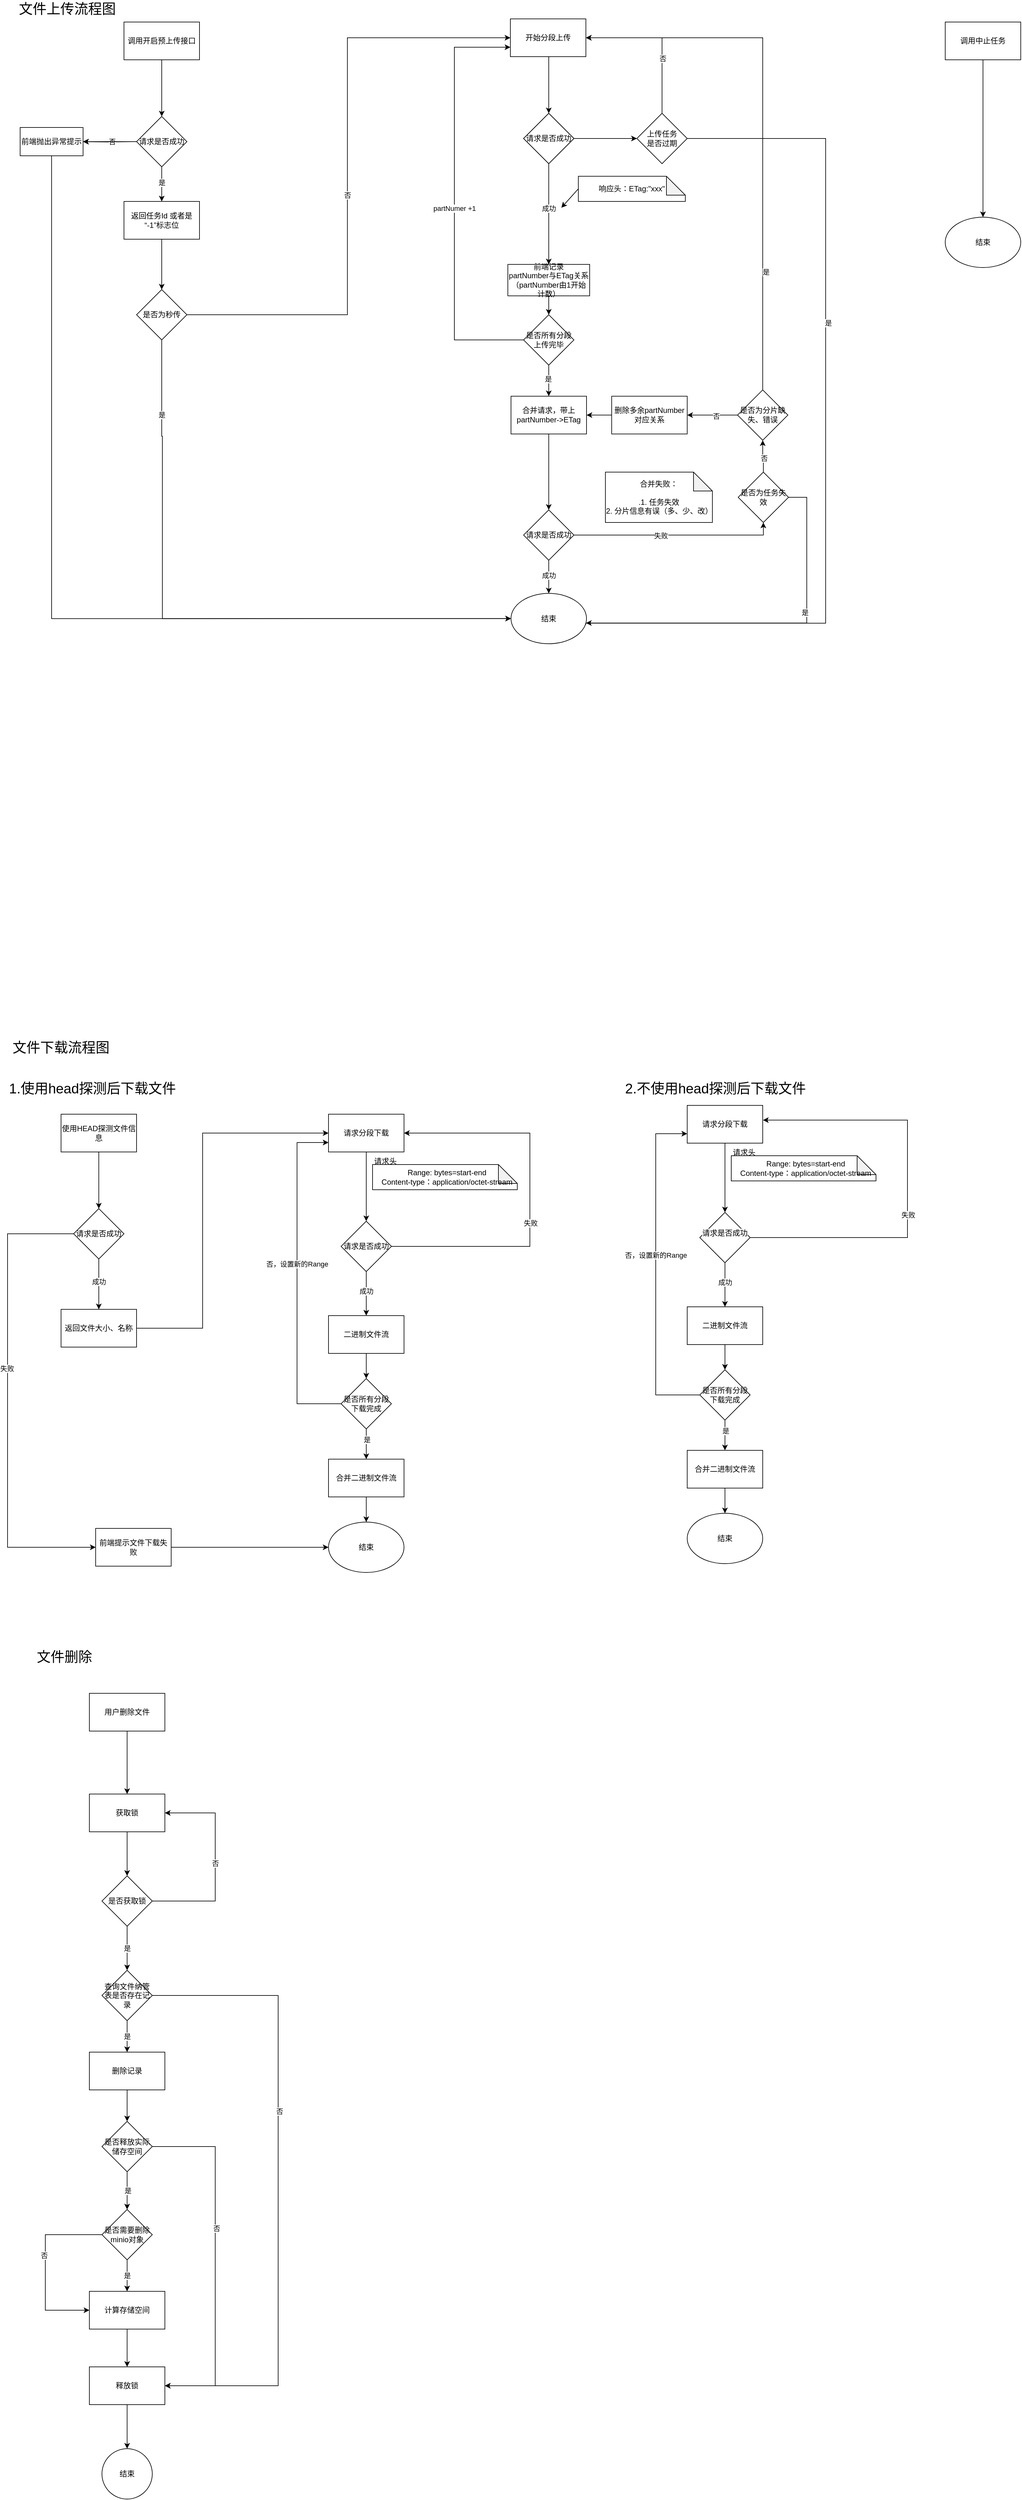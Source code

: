 <mxfile version="21.1.8" type="github">
  <diagram name="第 1 页" id="86zzf1FGlmF-jtxHysGu">
    <mxGraphModel dx="1542" dy="646" grid="1" gridSize="10" guides="1" tooltips="1" connect="1" arrows="1" fold="1" page="1" pageScale="1" pageWidth="827" pageHeight="1169" math="0" shadow="0">
      <root>
        <mxCell id="0" />
        <mxCell id="1" parent="0" />
        <mxCell id="UD72UffFnvkCBpp7IFEL-2" style="edgeStyle=orthogonalEdgeStyle;rounded=0;orthogonalLoop=1;jettySize=auto;html=1;exitX=0.5;exitY=1;exitDx=0;exitDy=0;entryX=0.5;entryY=0;entryDx=0;entryDy=0;" parent="1" source="UD72UffFnvkCBpp7IFEL-1" target="UD72UffFnvkCBpp7IFEL-5" edge="1">
          <mxGeometry relative="1" as="geometry">
            <mxPoint x="265" y="205" as="targetPoint" />
          </mxGeometry>
        </mxCell>
        <mxCell id="UD72UffFnvkCBpp7IFEL-1" value="调用开启预上传接口" style="rounded=0;whiteSpace=wrap;html=1;" parent="1" vertex="1">
          <mxGeometry x="205" y="55" width="120" height="60" as="geometry" />
        </mxCell>
        <mxCell id="UD72UffFnvkCBpp7IFEL-6" style="edgeStyle=orthogonalEdgeStyle;rounded=0;orthogonalLoop=1;jettySize=auto;html=1;entryX=1;entryY=0.5;entryDx=0;entryDy=0;" parent="1" target="UD72UffFnvkCBpp7IFEL-12" edge="1">
          <mxGeometry relative="1" as="geometry">
            <mxPoint x="395" y="245" as="targetPoint" />
            <mxPoint x="220" y="245" as="sourcePoint" />
          </mxGeometry>
        </mxCell>
        <mxCell id="UD72UffFnvkCBpp7IFEL-7" value="否" style="edgeLabel;html=1;align=center;verticalAlign=middle;resizable=0;points=[];" parent="UD72UffFnvkCBpp7IFEL-6" vertex="1" connectable="0">
          <mxGeometry x="-0.142" y="-1" relative="1" as="geometry">
            <mxPoint as="offset" />
          </mxGeometry>
        </mxCell>
        <mxCell id="UD72UffFnvkCBpp7IFEL-8" style="edgeStyle=orthogonalEdgeStyle;rounded=0;orthogonalLoop=1;jettySize=auto;html=1;exitX=0.5;exitY=1;exitDx=0;exitDy=0;entryX=0.5;entryY=0;entryDx=0;entryDy=0;" parent="1" source="UD72UffFnvkCBpp7IFEL-5" target="UD72UffFnvkCBpp7IFEL-9" edge="1">
          <mxGeometry relative="1" as="geometry">
            <mxPoint x="265" y="335" as="targetPoint" />
          </mxGeometry>
        </mxCell>
        <mxCell id="UD72UffFnvkCBpp7IFEL-10" value="是" style="edgeLabel;html=1;align=center;verticalAlign=middle;resizable=0;points=[];" parent="UD72UffFnvkCBpp7IFEL-8" vertex="1" connectable="0">
          <mxGeometry x="-0.116" relative="1" as="geometry">
            <mxPoint as="offset" />
          </mxGeometry>
        </mxCell>
        <mxCell id="lTjCLl5CSfBBcBf3yB8B-60" value="" style="edgeStyle=orthogonalEdgeStyle;rounded=0;orthogonalLoop=1;jettySize=auto;html=1;" parent="1" source="UD72UffFnvkCBpp7IFEL-5" target="UD72UffFnvkCBpp7IFEL-12" edge="1">
          <mxGeometry relative="1" as="geometry" />
        </mxCell>
        <mxCell id="UD72UffFnvkCBpp7IFEL-5" value="请求是否成功" style="rhombus;whiteSpace=wrap;html=1;" parent="1" vertex="1">
          <mxGeometry x="225" y="205" width="80" height="80" as="geometry" />
        </mxCell>
        <mxCell id="lTjCLl5CSfBBcBf3yB8B-118" style="edgeStyle=orthogonalEdgeStyle;rounded=0;orthogonalLoop=1;jettySize=auto;html=1;exitX=0.5;exitY=1;exitDx=0;exitDy=0;" parent="1" source="UD72UffFnvkCBpp7IFEL-9" target="lTjCLl5CSfBBcBf3yB8B-117" edge="1">
          <mxGeometry relative="1" as="geometry" />
        </mxCell>
        <mxCell id="UD72UffFnvkCBpp7IFEL-9" value="返回任务Id 或者是 “-1”标志位" style="rounded=0;whiteSpace=wrap;html=1;" parent="1" vertex="1">
          <mxGeometry x="205" y="340" width="120" height="60" as="geometry" />
        </mxCell>
        <mxCell id="lTjCLl5CSfBBcBf3yB8B-61" style="edgeStyle=orthogonalEdgeStyle;rounded=0;orthogonalLoop=1;jettySize=auto;html=1;exitX=0.5;exitY=1;exitDx=0;exitDy=0;entryX=0;entryY=0.5;entryDx=0;entryDy=0;" parent="1" source="UD72UffFnvkCBpp7IFEL-12" target="lTjCLl5CSfBBcBf3yB8B-55" edge="1">
          <mxGeometry relative="1" as="geometry" />
        </mxCell>
        <mxCell id="UD72UffFnvkCBpp7IFEL-12" value="前端抛出异常提示" style="rounded=0;whiteSpace=wrap;html=1;" parent="1" vertex="1">
          <mxGeometry x="40" y="222.5" width="100" height="45" as="geometry" />
        </mxCell>
        <mxCell id="UD72UffFnvkCBpp7IFEL-13" style="edgeStyle=orthogonalEdgeStyle;rounded=0;orthogonalLoop=1;jettySize=auto;html=1;exitX=0.5;exitY=1;exitDx=0;exitDy=0;entryX=0.5;entryY=0;entryDx=0;entryDy=0;" parent="1" source="UD72UffFnvkCBpp7IFEL-23" target="UD72UffFnvkCBpp7IFEL-19" edge="1">
          <mxGeometry relative="1" as="geometry">
            <mxPoint x="880" y="200" as="targetPoint" />
            <mxPoint x="880" y="110" as="sourcePoint" />
            <Array as="points">
              <mxPoint x="880" y="110" />
            </Array>
          </mxGeometry>
        </mxCell>
        <mxCell id="UD72UffFnvkCBpp7IFEL-19" value="" style="rhombus;whiteSpace=wrap;html=1;" parent="1" vertex="1">
          <mxGeometry x="840" y="200" width="80" height="80" as="geometry" />
        </mxCell>
        <mxCell id="lTjCLl5CSfBBcBf3yB8B-63" style="edgeStyle=orthogonalEdgeStyle;rounded=0;orthogonalLoop=1;jettySize=auto;html=1;exitX=0.5;exitY=1;exitDx=0;exitDy=0;entryX=0.5;entryY=0;entryDx=0;entryDy=0;" parent="1" source="UD72UffFnvkCBpp7IFEL-20" target="lTjCLl5CSfBBcBf3yB8B-62" edge="1">
          <mxGeometry relative="1" as="geometry" />
        </mxCell>
        <mxCell id="UD72UffFnvkCBpp7IFEL-20" value="前端记录&lt;br&gt;partNumber与ETag关系（partNumber由1开始计数）" style="rounded=0;whiteSpace=wrap;html=1;" parent="1" vertex="1">
          <mxGeometry x="815" y="440" width="130" height="50" as="geometry" />
        </mxCell>
        <mxCell id="UD72UffFnvkCBpp7IFEL-23" value="开始分段上传" style="rounded=0;whiteSpace=wrap;html=1;" parent="1" vertex="1">
          <mxGeometry x="819" y="50" width="120" height="60" as="geometry" />
        </mxCell>
        <mxCell id="R8NhTUtv1D92i6jCtsth-3" style="edgeStyle=orthogonalEdgeStyle;rounded=0;orthogonalLoop=1;jettySize=auto;html=1;exitX=1;exitY=0.5;exitDx=0;exitDy=0;" parent="1" source="UD72UffFnvkCBpp7IFEL-24" target="R8NhTUtv1D92i6jCtsth-2" edge="1">
          <mxGeometry relative="1" as="geometry" />
        </mxCell>
        <mxCell id="UD72UffFnvkCBpp7IFEL-24" value="请求是否成功" style="rhombus;whiteSpace=wrap;html=1;" parent="1" vertex="1">
          <mxGeometry x="840" y="200" width="80" height="80" as="geometry" />
        </mxCell>
        <mxCell id="UD72UffFnvkCBpp7IFEL-25" style="edgeStyle=orthogonalEdgeStyle;rounded=0;orthogonalLoop=1;jettySize=auto;html=1;exitX=0.5;exitY=1;exitDx=0;exitDy=0;entryX=0.5;entryY=0;entryDx=0;entryDy=0;" parent="1" source="UD72UffFnvkCBpp7IFEL-24" target="UD72UffFnvkCBpp7IFEL-20" edge="1">
          <mxGeometry relative="1" as="geometry">
            <mxPoint x="880" y="360" as="targetPoint" />
          </mxGeometry>
        </mxCell>
        <mxCell id="UD72UffFnvkCBpp7IFEL-26" value="成功" style="edgeLabel;html=1;align=center;verticalAlign=middle;resizable=0;points=[];" parent="UD72UffFnvkCBpp7IFEL-25" vertex="1" connectable="0">
          <mxGeometry x="-0.116" relative="1" as="geometry">
            <mxPoint as="offset" />
          </mxGeometry>
        </mxCell>
        <mxCell id="lTjCLl5CSfBBcBf3yB8B-3" style="edgeStyle=orthogonalEdgeStyle;rounded=0;orthogonalLoop=1;jettySize=auto;html=1;entryX=0.5;entryY=0;entryDx=0;entryDy=0;" parent="1" source="lTjCLl5CSfBBcBf3yB8B-11" target="lTjCLl5CSfBBcBf3yB8B-57" edge="1">
          <mxGeometry relative="1" as="geometry">
            <mxPoint x="1570" y="200" as="targetPoint" />
          </mxGeometry>
        </mxCell>
        <mxCell id="lTjCLl5CSfBBcBf3yB8B-4" value="开始分段上传" style="rounded=0;whiteSpace=wrap;html=1;" parent="1" vertex="1">
          <mxGeometry x="1510" y="55" width="120" height="60" as="geometry" />
        </mxCell>
        <mxCell id="lTjCLl5CSfBBcBf3yB8B-11" value="调用中止任务" style="rounded=0;whiteSpace=wrap;html=1;" parent="1" vertex="1">
          <mxGeometry x="1510" y="55" width="120" height="60" as="geometry" />
        </mxCell>
        <mxCell id="lTjCLl5CSfBBcBf3yB8B-20" style="edgeStyle=orthogonalEdgeStyle;rounded=0;orthogonalLoop=1;jettySize=auto;html=1;exitX=0.5;exitY=1;exitDx=0;exitDy=0;" parent="1" source="lTjCLl5CSfBBcBf3yB8B-18" target="lTjCLl5CSfBBcBf3yB8B-19" edge="1">
          <mxGeometry relative="1" as="geometry" />
        </mxCell>
        <mxCell id="lTjCLl5CSfBBcBf3yB8B-18" value="合并请求，带上partNumber-&amp;gt;ETag" style="rounded=0;whiteSpace=wrap;html=1;" parent="1" vertex="1">
          <mxGeometry x="820" y="649.41" width="120" height="60" as="geometry" />
        </mxCell>
        <mxCell id="lTjCLl5CSfBBcBf3yB8B-19" value="请求是否成功" style="rhombus;whiteSpace=wrap;html=1;" parent="1" vertex="1">
          <mxGeometry x="840" y="830" width="80" height="80" as="geometry" />
        </mxCell>
        <mxCell id="lTjCLl5CSfBBcBf3yB8B-25" style="edgeStyle=orthogonalEdgeStyle;rounded=0;orthogonalLoop=1;jettySize=auto;html=1;exitX=1;exitY=0.5;exitDx=0;exitDy=0;entryX=0.5;entryY=1;entryDx=0;entryDy=0;" parent="1" source="lTjCLl5CSfBBcBf3yB8B-19" target="lTjCLl5CSfBBcBf3yB8B-74" edge="1">
          <mxGeometry relative="1" as="geometry">
            <mxPoint x="1011" y="833.53" as="targetPoint" />
            <mxPoint x="921" y="826.03" as="sourcePoint" />
            <Array as="points">
              <mxPoint x="921" y="870" />
              <mxPoint x="1221" y="870" />
            </Array>
          </mxGeometry>
        </mxCell>
        <mxCell id="lTjCLl5CSfBBcBf3yB8B-26" value="失败" style="edgeLabel;html=1;align=center;verticalAlign=middle;resizable=0;points=[];" parent="lTjCLl5CSfBBcBf3yB8B-25" vertex="1" connectable="0">
          <mxGeometry x="-0.142" y="-1" relative="1" as="geometry">
            <mxPoint as="offset" />
          </mxGeometry>
        </mxCell>
        <mxCell id="lTjCLl5CSfBBcBf3yB8B-27" style="edgeStyle=orthogonalEdgeStyle;rounded=0;orthogonalLoop=1;jettySize=auto;html=1;entryX=0.5;entryY=0;entryDx=0;entryDy=0;exitX=0.5;exitY=1;exitDx=0;exitDy=0;" parent="1" source="lTjCLl5CSfBBcBf3yB8B-19" target="lTjCLl5CSfBBcBf3yB8B-55" edge="1">
          <mxGeometry relative="1" as="geometry">
            <mxPoint x="881" y="1105.65" as="targetPoint" />
            <mxPoint x="881" y="1032.65" as="sourcePoint" />
            <Array as="points" />
          </mxGeometry>
        </mxCell>
        <mxCell id="lTjCLl5CSfBBcBf3yB8B-28" value="成功" style="edgeLabel;html=1;align=center;verticalAlign=middle;resizable=0;points=[];" parent="lTjCLl5CSfBBcBf3yB8B-27" vertex="1" connectable="0">
          <mxGeometry x="-0.116" relative="1" as="geometry">
            <mxPoint as="offset" />
          </mxGeometry>
        </mxCell>
        <mxCell id="lTjCLl5CSfBBcBf3yB8B-31" style="edgeStyle=orthogonalEdgeStyle;rounded=0;orthogonalLoop=1;jettySize=auto;html=1;exitX=0.5;exitY=1;exitDx=0;exitDy=0;entryX=0.5;entryY=0;entryDx=0;entryDy=0;" parent="1" source="lTjCLl5CSfBBcBf3yB8B-32" target="lTjCLl5CSfBBcBf3yB8B-37" edge="1">
          <mxGeometry relative="1" as="geometry">
            <mxPoint x="165" y="1940" as="targetPoint" />
          </mxGeometry>
        </mxCell>
        <mxCell id="lTjCLl5CSfBBcBf3yB8B-32" value="使用HEAD探测文件信息" style="rounded=0;whiteSpace=wrap;html=1;" parent="1" vertex="1">
          <mxGeometry x="105" y="1790" width="120" height="60" as="geometry" />
        </mxCell>
        <mxCell id="lTjCLl5CSfBBcBf3yB8B-33" style="edgeStyle=orthogonalEdgeStyle;rounded=0;orthogonalLoop=1;jettySize=auto;html=1;exitX=0;exitY=0.5;exitDx=0;exitDy=0;entryX=0;entryY=0.5;entryDx=0;entryDy=0;" parent="1" source="lTjCLl5CSfBBcBf3yB8B-37" target="lTjCLl5CSfBBcBf3yB8B-112" edge="1">
          <mxGeometry relative="1" as="geometry">
            <mxPoint x="295" y="1980" as="targetPoint" />
            <Array as="points">
              <mxPoint x="20" y="1980" />
              <mxPoint x="20" y="2478" />
            </Array>
          </mxGeometry>
        </mxCell>
        <mxCell id="lTjCLl5CSfBBcBf3yB8B-34" value="失败" style="edgeLabel;html=1;align=center;verticalAlign=middle;resizable=0;points=[];" parent="lTjCLl5CSfBBcBf3yB8B-33" vertex="1" connectable="0">
          <mxGeometry x="-0.142" y="-1" relative="1" as="geometry">
            <mxPoint as="offset" />
          </mxGeometry>
        </mxCell>
        <mxCell id="lTjCLl5CSfBBcBf3yB8B-35" style="edgeStyle=orthogonalEdgeStyle;rounded=0;orthogonalLoop=1;jettySize=auto;html=1;exitX=0.5;exitY=1;exitDx=0;exitDy=0;entryX=0.5;entryY=0;entryDx=0;entryDy=0;" parent="1" source="lTjCLl5CSfBBcBf3yB8B-37" target="lTjCLl5CSfBBcBf3yB8B-38" edge="1">
          <mxGeometry relative="1" as="geometry">
            <mxPoint x="165" y="2070" as="targetPoint" />
          </mxGeometry>
        </mxCell>
        <mxCell id="lTjCLl5CSfBBcBf3yB8B-36" value="成功" style="edgeLabel;html=1;align=center;verticalAlign=middle;resizable=0;points=[];" parent="lTjCLl5CSfBBcBf3yB8B-35" vertex="1" connectable="0">
          <mxGeometry x="-0.116" relative="1" as="geometry">
            <mxPoint as="offset" />
          </mxGeometry>
        </mxCell>
        <mxCell id="lTjCLl5CSfBBcBf3yB8B-37" value="请求是否成功" style="rhombus;whiteSpace=wrap;html=1;" parent="1" vertex="1">
          <mxGeometry x="125" y="1940" width="80" height="80" as="geometry" />
        </mxCell>
        <mxCell id="lTjCLl5CSfBBcBf3yB8B-51" style="edgeStyle=orthogonalEdgeStyle;rounded=0;orthogonalLoop=1;jettySize=auto;html=1;exitX=1;exitY=0.5;exitDx=0;exitDy=0;entryX=0;entryY=0.5;entryDx=0;entryDy=0;" parent="1" source="lTjCLl5CSfBBcBf3yB8B-38" target="lTjCLl5CSfBBcBf3yB8B-43" edge="1">
          <mxGeometry relative="1" as="geometry">
            <Array as="points">
              <mxPoint x="330" y="2130" />
              <mxPoint x="330" y="1820" />
            </Array>
          </mxGeometry>
        </mxCell>
        <mxCell id="lTjCLl5CSfBBcBf3yB8B-38" value="返回文件大小、名称" style="rounded=0;whiteSpace=wrap;html=1;" parent="1" vertex="1">
          <mxGeometry x="105" y="2100" width="120" height="60" as="geometry" />
        </mxCell>
        <mxCell id="lTjCLl5CSfBBcBf3yB8B-42" style="edgeStyle=orthogonalEdgeStyle;rounded=0;orthogonalLoop=1;jettySize=auto;html=1;exitX=0.5;exitY=1;exitDx=0;exitDy=0;entryX=0.5;entryY=0;entryDx=0;entryDy=0;" parent="1" source="lTjCLl5CSfBBcBf3yB8B-43" target="lTjCLl5CSfBBcBf3yB8B-48" edge="1">
          <mxGeometry relative="1" as="geometry">
            <mxPoint x="590" y="1940" as="targetPoint" />
          </mxGeometry>
        </mxCell>
        <mxCell id="lTjCLl5CSfBBcBf3yB8B-43" value="请求分段下载" style="rounded=0;whiteSpace=wrap;html=1;" parent="1" vertex="1">
          <mxGeometry x="530" y="1790" width="120" height="60" as="geometry" />
        </mxCell>
        <mxCell id="lTjCLl5CSfBBcBf3yB8B-44" style="edgeStyle=orthogonalEdgeStyle;rounded=0;orthogonalLoop=1;jettySize=auto;html=1;exitX=1;exitY=0.5;exitDx=0;exitDy=0;entryX=1;entryY=0.5;entryDx=0;entryDy=0;" parent="1" source="lTjCLl5CSfBBcBf3yB8B-48" target="lTjCLl5CSfBBcBf3yB8B-43" edge="1">
          <mxGeometry relative="1" as="geometry">
            <mxPoint x="847" y="2000" as="targetPoint" />
            <Array as="points">
              <mxPoint x="850" y="2000" />
              <mxPoint x="850" y="1820" />
            </Array>
          </mxGeometry>
        </mxCell>
        <mxCell id="lTjCLl5CSfBBcBf3yB8B-45" value="失败" style="edgeLabel;html=1;align=center;verticalAlign=middle;resizable=0;points=[];" parent="lTjCLl5CSfBBcBf3yB8B-44" vertex="1" connectable="0">
          <mxGeometry x="-0.142" y="-1" relative="1" as="geometry">
            <mxPoint as="offset" />
          </mxGeometry>
        </mxCell>
        <mxCell id="lTjCLl5CSfBBcBf3yB8B-46" style="edgeStyle=orthogonalEdgeStyle;rounded=0;orthogonalLoop=1;jettySize=auto;html=1;exitX=0.5;exitY=1;exitDx=0;exitDy=0;entryX=0.5;entryY=0;entryDx=0;entryDy=0;" parent="1" source="lTjCLl5CSfBBcBf3yB8B-48" target="lTjCLl5CSfBBcBf3yB8B-49" edge="1">
          <mxGeometry relative="1" as="geometry">
            <mxPoint x="590" y="2230" as="targetPoint" />
          </mxGeometry>
        </mxCell>
        <mxCell id="lTjCLl5CSfBBcBf3yB8B-47" value="成功" style="edgeLabel;html=1;align=center;verticalAlign=middle;resizable=0;points=[];" parent="lTjCLl5CSfBBcBf3yB8B-46" vertex="1" connectable="0">
          <mxGeometry x="-0.116" relative="1" as="geometry">
            <mxPoint as="offset" />
          </mxGeometry>
        </mxCell>
        <mxCell id="lTjCLl5CSfBBcBf3yB8B-48" value="请求是否成功" style="rhombus;whiteSpace=wrap;html=1;" parent="1" vertex="1">
          <mxGeometry x="550" y="1960" width="80" height="80" as="geometry" />
        </mxCell>
        <mxCell id="lTjCLl5CSfBBcBf3yB8B-98" style="edgeStyle=orthogonalEdgeStyle;rounded=0;orthogonalLoop=1;jettySize=auto;html=1;exitX=0.5;exitY=1;exitDx=0;exitDy=0;entryX=0.5;entryY=0;entryDx=0;entryDy=0;" parent="1" source="lTjCLl5CSfBBcBf3yB8B-49" target="lTjCLl5CSfBBcBf3yB8B-97" edge="1">
          <mxGeometry relative="1" as="geometry" />
        </mxCell>
        <mxCell id="lTjCLl5CSfBBcBf3yB8B-49" value="二进制文件流" style="rounded=0;whiteSpace=wrap;html=1;" parent="1" vertex="1">
          <mxGeometry x="530" y="2110" width="120" height="60" as="geometry" />
        </mxCell>
        <mxCell id="lTjCLl5CSfBBcBf3yB8B-111" style="edgeStyle=orthogonalEdgeStyle;rounded=0;orthogonalLoop=1;jettySize=auto;html=1;exitX=0.5;exitY=1;exitDx=0;exitDy=0;entryX=0.5;entryY=0;entryDx=0;entryDy=0;" parent="1" source="lTjCLl5CSfBBcBf3yB8B-53" target="lTjCLl5CSfBBcBf3yB8B-96" edge="1">
          <mxGeometry relative="1" as="geometry">
            <Array as="points" />
          </mxGeometry>
        </mxCell>
        <mxCell id="lTjCLl5CSfBBcBf3yB8B-53" value="合并二进制文件流" style="rounded=0;whiteSpace=wrap;html=1;" parent="1" vertex="1">
          <mxGeometry x="530" y="2338" width="120" height="60" as="geometry" />
        </mxCell>
        <mxCell id="lTjCLl5CSfBBcBf3yB8B-55" value="结束" style="ellipse;whiteSpace=wrap;html=1;" parent="1" vertex="1">
          <mxGeometry x="820" y="962.65" width="120" height="80" as="geometry" />
        </mxCell>
        <mxCell id="lTjCLl5CSfBBcBf3yB8B-57" value="结束" style="ellipse;whiteSpace=wrap;html=1;" parent="1" vertex="1">
          <mxGeometry x="1510" y="365" width="120" height="80" as="geometry" />
        </mxCell>
        <mxCell id="lTjCLl5CSfBBcBf3yB8B-65" style="edgeStyle=orthogonalEdgeStyle;rounded=0;orthogonalLoop=1;jettySize=auto;html=1;exitX=0;exitY=0.5;exitDx=0;exitDy=0;entryX=0;entryY=0.75;entryDx=0;entryDy=0;" parent="1" source="lTjCLl5CSfBBcBf3yB8B-62" target="UD72UffFnvkCBpp7IFEL-23" edge="1">
          <mxGeometry relative="1" as="geometry">
            <Array as="points">
              <mxPoint x="730" y="560" />
              <mxPoint x="730" y="95" />
            </Array>
          </mxGeometry>
        </mxCell>
        <mxCell id="lTjCLl5CSfBBcBf3yB8B-66" value="partNumer +1" style="edgeLabel;html=1;align=center;verticalAlign=middle;resizable=0;points=[];" parent="lTjCLl5CSfBBcBf3yB8B-65" vertex="1" connectable="0">
          <mxGeometry x="-0.038" relative="1" as="geometry">
            <mxPoint as="offset" />
          </mxGeometry>
        </mxCell>
        <mxCell id="lTjCLl5CSfBBcBf3yB8B-70" style="edgeStyle=orthogonalEdgeStyle;rounded=0;orthogonalLoop=1;jettySize=auto;html=1;exitX=0.5;exitY=1;exitDx=0;exitDy=0;entryX=0.5;entryY=0;entryDx=0;entryDy=0;" parent="1" source="lTjCLl5CSfBBcBf3yB8B-62" target="lTjCLl5CSfBBcBf3yB8B-18" edge="1">
          <mxGeometry relative="1" as="geometry" />
        </mxCell>
        <mxCell id="lTjCLl5CSfBBcBf3yB8B-71" value="是" style="edgeLabel;html=1;align=center;verticalAlign=middle;resizable=0;points=[];" parent="lTjCLl5CSfBBcBf3yB8B-70" vertex="1" connectable="0">
          <mxGeometry x="-0.126" y="-1" relative="1" as="geometry">
            <mxPoint as="offset" />
          </mxGeometry>
        </mxCell>
        <mxCell id="lTjCLl5CSfBBcBf3yB8B-62" value="是否所有分段上传完毕" style="rhombus;whiteSpace=wrap;html=1;" parent="1" vertex="1">
          <mxGeometry x="840" y="520" width="80" height="80" as="geometry" />
        </mxCell>
        <mxCell id="lTjCLl5CSfBBcBf3yB8B-77" style="edgeStyle=orthogonalEdgeStyle;rounded=0;orthogonalLoop=1;jettySize=auto;html=1;exitX=1;exitY=0.5;exitDx=0;exitDy=0;entryX=0.993;entryY=0.588;entryDx=0;entryDy=0;entryPerimeter=0;" parent="1" source="lTjCLl5CSfBBcBf3yB8B-74" target="lTjCLl5CSfBBcBf3yB8B-55" edge="1">
          <mxGeometry relative="1" as="geometry">
            <Array as="points">
              <mxPoint x="1290" y="810" />
              <mxPoint x="1290" y="1010" />
            </Array>
          </mxGeometry>
        </mxCell>
        <mxCell id="lTjCLl5CSfBBcBf3yB8B-80" value="是" style="edgeLabel;html=1;align=center;verticalAlign=middle;resizable=0;points=[];" parent="lTjCLl5CSfBBcBf3yB8B-77" vertex="1" connectable="0">
          <mxGeometry x="-0.27" y="-3" relative="1" as="geometry">
            <mxPoint as="offset" />
          </mxGeometry>
        </mxCell>
        <mxCell id="R8NhTUtv1D92i6jCtsth-16" style="edgeStyle=orthogonalEdgeStyle;rounded=0;orthogonalLoop=1;jettySize=auto;html=1;exitX=0.5;exitY=0;exitDx=0;exitDy=0;entryX=0.5;entryY=1;entryDx=0;entryDy=0;" parent="1" source="lTjCLl5CSfBBcBf3yB8B-74" target="R8NhTUtv1D92i6jCtsth-12" edge="1">
          <mxGeometry relative="1" as="geometry" />
        </mxCell>
        <mxCell id="R8NhTUtv1D92i6jCtsth-20" value="否" style="edgeLabel;html=1;align=center;verticalAlign=middle;resizable=0;points=[];" parent="R8NhTUtv1D92i6jCtsth-16" vertex="1" connectable="0">
          <mxGeometry x="-0.125" y="-1" relative="1" as="geometry">
            <mxPoint as="offset" />
          </mxGeometry>
        </mxCell>
        <mxCell id="lTjCLl5CSfBBcBf3yB8B-74" value="是否为任务失效" style="rhombus;whiteSpace=wrap;html=1;" parent="1" vertex="1">
          <mxGeometry x="1181" y="770" width="80" height="80" as="geometry" />
        </mxCell>
        <mxCell id="lTjCLl5CSfBBcBf3yB8B-84" style="rounded=0;orthogonalLoop=1;jettySize=auto;html=1;edgeStyle=orthogonalEdgeStyle;endArrow=none;endFill=0;entryX=0.991;entryY=0.62;entryDx=0;entryDy=0;entryPerimeter=0;" parent="1" source="R8NhTUtv1D92i6jCtsth-2" target="lTjCLl5CSfBBcBf3yB8B-55" edge="1">
          <mxGeometry relative="1" as="geometry">
            <mxPoint x="1150" y="1080" as="targetPoint" />
            <mxPoint x="1170" y="240" as="sourcePoint" />
            <Array as="points">
              <mxPoint x="1320" y="240" />
              <mxPoint x="1320" y="1010" />
              <mxPoint x="939" y="1010" />
            </Array>
          </mxGeometry>
        </mxCell>
        <mxCell id="lTjCLl5CSfBBcBf3yB8B-85" value="是" style="edgeLabel;html=1;align=center;verticalAlign=middle;resizable=0;points=[];" parent="lTjCLl5CSfBBcBf3yB8B-84" vertex="1" connectable="0">
          <mxGeometry x="-0.254" y="4" relative="1" as="geometry">
            <mxPoint as="offset" />
          </mxGeometry>
        </mxCell>
        <mxCell id="lTjCLl5CSfBBcBf3yB8B-88" style="rounded=0;orthogonalLoop=1;jettySize=auto;html=1;exitX=0;exitY=0.5;exitDx=0;exitDy=0;exitPerimeter=0;" parent="1" source="lTjCLl5CSfBBcBf3yB8B-87" edge="1">
          <mxGeometry relative="1" as="geometry">
            <mxPoint x="900" y="350" as="targetPoint" />
          </mxGeometry>
        </mxCell>
        <mxCell id="lTjCLl5CSfBBcBf3yB8B-87" value="响应头：ETag:&quot;xxx&quot;" style="shape=note;whiteSpace=wrap;html=1;backgroundOutline=1;darkOpacity=0.05;" parent="1" vertex="1">
          <mxGeometry x="927" y="300" width="170" height="40" as="geometry" />
        </mxCell>
        <mxCell id="lTjCLl5CSfBBcBf3yB8B-96" value="结束" style="ellipse;whiteSpace=wrap;html=1;" parent="1" vertex="1">
          <mxGeometry x="530" y="2438" width="120" height="80" as="geometry" />
        </mxCell>
        <mxCell id="lTjCLl5CSfBBcBf3yB8B-99" style="edgeStyle=orthogonalEdgeStyle;rounded=0;orthogonalLoop=1;jettySize=auto;html=1;exitX=0.5;exitY=1;exitDx=0;exitDy=0;entryX=0.5;entryY=0;entryDx=0;entryDy=0;" parent="1" source="lTjCLl5CSfBBcBf3yB8B-97" target="lTjCLl5CSfBBcBf3yB8B-53" edge="1">
          <mxGeometry relative="1" as="geometry">
            <Array as="points">
              <mxPoint x="590" y="2320" />
              <mxPoint x="590" y="2320" />
            </Array>
          </mxGeometry>
        </mxCell>
        <mxCell id="lTjCLl5CSfBBcBf3yB8B-101" value="是" style="edgeLabel;html=1;align=center;verticalAlign=middle;resizable=0;points=[];" parent="lTjCLl5CSfBBcBf3yB8B-99" vertex="1" connectable="0">
          <mxGeometry x="-0.282" y="1" relative="1" as="geometry">
            <mxPoint as="offset" />
          </mxGeometry>
        </mxCell>
        <mxCell id="lTjCLl5CSfBBcBf3yB8B-100" style="edgeStyle=orthogonalEdgeStyle;rounded=0;orthogonalLoop=1;jettySize=auto;html=1;exitX=0;exitY=0.5;exitDx=0;exitDy=0;entryX=0;entryY=0.75;entryDx=0;entryDy=0;" parent="1" source="lTjCLl5CSfBBcBf3yB8B-97" target="lTjCLl5CSfBBcBf3yB8B-43" edge="1">
          <mxGeometry relative="1" as="geometry">
            <Array as="points">
              <mxPoint x="480" y="2250" />
              <mxPoint x="480" y="1835" />
            </Array>
          </mxGeometry>
        </mxCell>
        <mxCell id="lTjCLl5CSfBBcBf3yB8B-102" value="否，设置新的Range" style="edgeLabel;html=1;align=center;verticalAlign=middle;resizable=0;points=[];" parent="lTjCLl5CSfBBcBf3yB8B-100" vertex="1" connectable="0">
          <mxGeometry x="0.092" relative="1" as="geometry">
            <mxPoint as="offset" />
          </mxGeometry>
        </mxCell>
        <mxCell id="lTjCLl5CSfBBcBf3yB8B-97" value="是否所有分段下载完成" style="rhombus;whiteSpace=wrap;html=1;" parent="1" vertex="1">
          <mxGeometry x="550" y="2210" width="80" height="80" as="geometry" />
        </mxCell>
        <mxCell id="lTjCLl5CSfBBcBf3yB8B-103" value="&lt;div&gt;&amp;nbsp; Range: bytes=start-end&lt;/div&gt;&lt;div&gt;&amp;nbsp; Content-type：application/octet-stream&lt;/div&gt;" style="shape=note;whiteSpace=wrap;html=1;backgroundOutline=1;darkOpacity=0.05;" parent="1" vertex="1">
          <mxGeometry x="600" y="1870" width="230" height="40" as="geometry" />
        </mxCell>
        <mxCell id="lTjCLl5CSfBBcBf3yB8B-104" value="请求头" style="text;html=1;align=center;verticalAlign=middle;resizable=0;points=[];autosize=1;strokeColor=none;fillColor=none;" parent="1" vertex="1">
          <mxGeometry x="590" y="1850" width="60" height="30" as="geometry" />
        </mxCell>
        <mxCell id="lTjCLl5CSfBBcBf3yB8B-113" style="edgeStyle=orthogonalEdgeStyle;rounded=0;orthogonalLoop=1;jettySize=auto;html=1;exitX=1;exitY=0.5;exitDx=0;exitDy=0;entryX=0;entryY=0.5;entryDx=0;entryDy=0;" parent="1" source="lTjCLl5CSfBBcBf3yB8B-112" target="lTjCLl5CSfBBcBf3yB8B-96" edge="1">
          <mxGeometry relative="1" as="geometry" />
        </mxCell>
        <mxCell id="lTjCLl5CSfBBcBf3yB8B-112" value="前端提示文件下载失败" style="rounded=0;whiteSpace=wrap;html=1;" parent="1" vertex="1">
          <mxGeometry x="160" y="2448" width="120" height="60" as="geometry" />
        </mxCell>
        <mxCell id="lTjCLl5CSfBBcBf3yB8B-119" style="edgeStyle=orthogonalEdgeStyle;rounded=0;orthogonalLoop=1;jettySize=auto;html=1;exitX=0.5;exitY=1;exitDx=0;exitDy=0;entryX=0;entryY=0.5;entryDx=0;entryDy=0;" parent="1" source="lTjCLl5CSfBBcBf3yB8B-117" target="lTjCLl5CSfBBcBf3yB8B-55" edge="1">
          <mxGeometry relative="1" as="geometry">
            <mxPoint x="265.529" y="760" as="targetPoint" />
            <Array as="points">
              <mxPoint x="265" y="713" />
              <mxPoint x="266" y="1003" />
            </Array>
          </mxGeometry>
        </mxCell>
        <mxCell id="lTjCLl5CSfBBcBf3yB8B-121" value="是" style="edgeLabel;html=1;align=center;verticalAlign=middle;resizable=0;points=[];" parent="lTjCLl5CSfBBcBf3yB8B-119" vertex="1" connectable="0">
          <mxGeometry x="-0.189" y="-3" relative="1" as="geometry">
            <mxPoint x="2" y="-285" as="offset" />
          </mxGeometry>
        </mxCell>
        <mxCell id="lTjCLl5CSfBBcBf3yB8B-126" style="edgeStyle=orthogonalEdgeStyle;rounded=0;orthogonalLoop=1;jettySize=auto;html=1;exitX=1;exitY=0.5;exitDx=0;exitDy=0;entryX=0;entryY=0.5;entryDx=0;entryDy=0;" parent="1" source="lTjCLl5CSfBBcBf3yB8B-117" target="UD72UffFnvkCBpp7IFEL-23" edge="1">
          <mxGeometry relative="1" as="geometry">
            <mxPoint x="464" y="629" as="targetPoint" />
            <Array as="points">
              <mxPoint x="560" y="520" />
              <mxPoint x="560" y="80" />
            </Array>
          </mxGeometry>
        </mxCell>
        <mxCell id="lTjCLl5CSfBBcBf3yB8B-127" value="否" style="edgeLabel;html=1;align=center;verticalAlign=middle;resizable=0;points=[];" parent="lTjCLl5CSfBBcBf3yB8B-126" vertex="1" connectable="0">
          <mxGeometry x="-0.067" y="1" relative="1" as="geometry">
            <mxPoint x="1" as="offset" />
          </mxGeometry>
        </mxCell>
        <mxCell id="lTjCLl5CSfBBcBf3yB8B-117" value="是否为秒传" style="rhombus;whiteSpace=wrap;html=1;" parent="1" vertex="1">
          <mxGeometry x="225" y="480" width="80" height="80" as="geometry" />
        </mxCell>
        <mxCell id="36f4yx-A6JSLI--8gbKH-1" value="&lt;font style=&quot;font-size: 22px;&quot;&gt;文件上传流程图&lt;/font&gt;" style="text;html=1;strokeColor=none;fillColor=none;align=center;verticalAlign=middle;whiteSpace=wrap;rounded=0;" parent="1" vertex="1">
          <mxGeometry x="30" y="20" width="170" height="30" as="geometry" />
        </mxCell>
        <mxCell id="36f4yx-A6JSLI--8gbKH-2" value="&lt;font style=&quot;font-size: 22px;&quot;&gt;文件下载流程图&lt;/font&gt;" style="text;html=1;strokeColor=none;fillColor=none;align=center;verticalAlign=middle;whiteSpace=wrap;rounded=0;" parent="1" vertex="1">
          <mxGeometry x="20" y="1670" width="170" height="30" as="geometry" />
        </mxCell>
        <mxCell id="R8NhTUtv1D92i6jCtsth-4" style="edgeStyle=orthogonalEdgeStyle;rounded=0;orthogonalLoop=1;jettySize=auto;html=1;exitX=0.5;exitY=0;exitDx=0;exitDy=0;entryX=1;entryY=0.5;entryDx=0;entryDy=0;" parent="1" source="R8NhTUtv1D92i6jCtsth-2" target="UD72UffFnvkCBpp7IFEL-23" edge="1">
          <mxGeometry relative="1" as="geometry" />
        </mxCell>
        <mxCell id="R8NhTUtv1D92i6jCtsth-6" value="否" style="edgeLabel;html=1;align=center;verticalAlign=middle;resizable=0;points=[];" parent="R8NhTUtv1D92i6jCtsth-4" vertex="1" connectable="0">
          <mxGeometry x="-0.276" y="-1" relative="1" as="geometry">
            <mxPoint as="offset" />
          </mxGeometry>
        </mxCell>
        <mxCell id="R8NhTUtv1D92i6jCtsth-2" value="上传任务&lt;br&gt;是否过期" style="rhombus;whiteSpace=wrap;html=1;" parent="1" vertex="1">
          <mxGeometry x="1020" y="200" width="80" height="80" as="geometry" />
        </mxCell>
        <mxCell id="R8NhTUtv1D92i6jCtsth-7" value="合并失败：&lt;br&gt;&lt;br&gt;.1. 任务失效&lt;br&gt;2. 分片信息有误（多、少、改）" style="shape=note;whiteSpace=wrap;html=1;backgroundOutline=1;darkOpacity=0.05;" parent="1" vertex="1">
          <mxGeometry x="970" y="770" width="170" height="80" as="geometry" />
        </mxCell>
        <mxCell id="R8NhTUtv1D92i6jCtsth-15" style="edgeStyle=orthogonalEdgeStyle;rounded=0;orthogonalLoop=1;jettySize=auto;html=1;exitX=0;exitY=0.5;exitDx=0;exitDy=0;" parent="1" source="R8NhTUtv1D92i6jCtsth-11" target="lTjCLl5CSfBBcBf3yB8B-18" edge="1">
          <mxGeometry relative="1" as="geometry" />
        </mxCell>
        <mxCell id="R8NhTUtv1D92i6jCtsth-11" value="删除多余partNumber对应关系" style="rounded=0;whiteSpace=wrap;html=1;" parent="1" vertex="1">
          <mxGeometry x="980" y="649.41" width="120" height="60" as="geometry" />
        </mxCell>
        <mxCell id="R8NhTUtv1D92i6jCtsth-13" style="edgeStyle=orthogonalEdgeStyle;rounded=0;orthogonalLoop=1;jettySize=auto;html=1;entryX=1;entryY=0.5;entryDx=0;entryDy=0;exitX=0.5;exitY=0;exitDx=0;exitDy=0;" parent="1" source="R8NhTUtv1D92i6jCtsth-12" target="UD72UffFnvkCBpp7IFEL-23" edge="1">
          <mxGeometry relative="1" as="geometry">
            <mxPoint x="1080.0" y="440.588" as="targetPoint" />
            <Array as="points">
              <mxPoint x="1220" y="80" />
            </Array>
          </mxGeometry>
        </mxCell>
        <mxCell id="R8NhTUtv1D92i6jCtsth-17" value="是" style="edgeLabel;html=1;align=center;verticalAlign=middle;resizable=0;points=[];" parent="R8NhTUtv1D92i6jCtsth-13" vertex="1" connectable="0">
          <mxGeometry x="-0.554" y="-5" relative="1" as="geometry">
            <mxPoint as="offset" />
          </mxGeometry>
        </mxCell>
        <mxCell id="R8NhTUtv1D92i6jCtsth-14" style="edgeStyle=orthogonalEdgeStyle;rounded=0;orthogonalLoop=1;jettySize=auto;html=1;exitX=0;exitY=0.5;exitDx=0;exitDy=0;entryX=1;entryY=0.5;entryDx=0;entryDy=0;" parent="1" source="R8NhTUtv1D92i6jCtsth-12" target="R8NhTUtv1D92i6jCtsth-11" edge="1">
          <mxGeometry relative="1" as="geometry" />
        </mxCell>
        <mxCell id="R8NhTUtv1D92i6jCtsth-19" value="否" style="edgeLabel;html=1;align=center;verticalAlign=middle;resizable=0;points=[];" parent="R8NhTUtv1D92i6jCtsth-14" vertex="1" connectable="0">
          <mxGeometry x="-0.14" y="1" relative="1" as="geometry">
            <mxPoint as="offset" />
          </mxGeometry>
        </mxCell>
        <mxCell id="R8NhTUtv1D92i6jCtsth-12" value="是否为分片缺失、错误" style="rhombus;whiteSpace=wrap;html=1;" parent="1" vertex="1">
          <mxGeometry x="1180" y="639.41" width="80" height="80" as="geometry" />
        </mxCell>
        <mxCell id="R8NhTUtv1D92i6jCtsth-25" style="edgeStyle=orthogonalEdgeStyle;rounded=0;orthogonalLoop=1;jettySize=auto;html=1;exitX=0.5;exitY=1;exitDx=0;exitDy=0;entryX=0.5;entryY=0;entryDx=0;entryDy=0;" parent="1" source="R8NhTUtv1D92i6jCtsth-26" target="R8NhTUtv1D92i6jCtsth-31" edge="1">
          <mxGeometry relative="1" as="geometry">
            <mxPoint x="1160" y="1926" as="targetPoint" />
          </mxGeometry>
        </mxCell>
        <mxCell id="R8NhTUtv1D92i6jCtsth-26" value="请求分段下载" style="rounded=0;whiteSpace=wrap;html=1;" parent="1" vertex="1">
          <mxGeometry x="1100" y="1776" width="120" height="60" as="geometry" />
        </mxCell>
        <mxCell id="R8NhTUtv1D92i6jCtsth-27" style="edgeStyle=orthogonalEdgeStyle;rounded=0;orthogonalLoop=1;jettySize=auto;html=1;exitX=1;exitY=0.5;exitDx=0;exitDy=0;entryX=1.003;entryY=0.39;entryDx=0;entryDy=0;entryPerimeter=0;" parent="1" source="R8NhTUtv1D92i6jCtsth-31" target="R8NhTUtv1D92i6jCtsth-26" edge="1">
          <mxGeometry relative="1" as="geometry">
            <mxPoint x="1417" y="1986" as="targetPoint" />
            <Array as="points">
              <mxPoint x="1450" y="1986" />
              <mxPoint x="1450" y="1799" />
            </Array>
          </mxGeometry>
        </mxCell>
        <mxCell id="R8NhTUtv1D92i6jCtsth-28" value="失败" style="edgeLabel;html=1;align=center;verticalAlign=middle;resizable=0;points=[];" parent="R8NhTUtv1D92i6jCtsth-27" vertex="1" connectable="0">
          <mxGeometry x="-0.142" y="-1" relative="1" as="geometry">
            <mxPoint as="offset" />
          </mxGeometry>
        </mxCell>
        <mxCell id="R8NhTUtv1D92i6jCtsth-29" style="edgeStyle=orthogonalEdgeStyle;rounded=0;orthogonalLoop=1;jettySize=auto;html=1;exitX=0.5;exitY=1;exitDx=0;exitDy=0;entryX=0.5;entryY=0;entryDx=0;entryDy=0;" parent="1" source="R8NhTUtv1D92i6jCtsth-31" target="R8NhTUtv1D92i6jCtsth-33" edge="1">
          <mxGeometry relative="1" as="geometry">
            <mxPoint x="1160" y="2216" as="targetPoint" />
          </mxGeometry>
        </mxCell>
        <mxCell id="R8NhTUtv1D92i6jCtsth-30" value="成功" style="edgeLabel;html=1;align=center;verticalAlign=middle;resizable=0;points=[];" parent="R8NhTUtv1D92i6jCtsth-29" vertex="1" connectable="0">
          <mxGeometry x="-0.116" relative="1" as="geometry">
            <mxPoint as="offset" />
          </mxGeometry>
        </mxCell>
        <mxCell id="R8NhTUtv1D92i6jCtsth-31" value="&#xa;&lt;span style=&quot;color: rgb(0, 0, 0); font-family: Helvetica; font-size: 12px; font-style: normal; font-variant-ligatures: normal; font-variant-caps: normal; font-weight: 400; letter-spacing: normal; orphans: 2; text-align: center; text-indent: 0px; text-transform: none; widows: 2; word-spacing: 0px; -webkit-text-stroke-width: 0px; background-color: rgb(251, 251, 251); text-decoration-thickness: initial; text-decoration-style: initial; text-decoration-color: initial; float: none; display: inline !important;&quot;&gt;请求是否成功&lt;/span&gt;&#xa;&#xa;" style="rhombus;whiteSpace=wrap;html=1;" parent="1" vertex="1">
          <mxGeometry x="1120" y="1946" width="80" height="80" as="geometry" />
        </mxCell>
        <mxCell id="R8NhTUtv1D92i6jCtsth-32" style="edgeStyle=orthogonalEdgeStyle;rounded=0;orthogonalLoop=1;jettySize=auto;html=1;exitX=0.5;exitY=1;exitDx=0;exitDy=0;entryX=0.5;entryY=0;entryDx=0;entryDy=0;" parent="1" source="R8NhTUtv1D92i6jCtsth-33" target="R8NhTUtv1D92i6jCtsth-41" edge="1">
          <mxGeometry relative="1" as="geometry" />
        </mxCell>
        <mxCell id="R8NhTUtv1D92i6jCtsth-33" value="二进制文件流" style="rounded=0;whiteSpace=wrap;html=1;" parent="1" vertex="1">
          <mxGeometry x="1100" y="2096" width="120" height="60" as="geometry" />
        </mxCell>
        <mxCell id="R8NhTUtv1D92i6jCtsth-34" style="edgeStyle=orthogonalEdgeStyle;rounded=0;orthogonalLoop=1;jettySize=auto;html=1;exitX=0.5;exitY=1;exitDx=0;exitDy=0;entryX=0.5;entryY=0;entryDx=0;entryDy=0;" parent="1" source="R8NhTUtv1D92i6jCtsth-35" target="R8NhTUtv1D92i6jCtsth-36" edge="1">
          <mxGeometry relative="1" as="geometry">
            <Array as="points" />
          </mxGeometry>
        </mxCell>
        <mxCell id="R8NhTUtv1D92i6jCtsth-35" value="合并二进制文件流" style="rounded=0;whiteSpace=wrap;html=1;" parent="1" vertex="1">
          <mxGeometry x="1100" y="2324" width="120" height="60" as="geometry" />
        </mxCell>
        <mxCell id="R8NhTUtv1D92i6jCtsth-36" value="结束" style="ellipse;whiteSpace=wrap;html=1;" parent="1" vertex="1">
          <mxGeometry x="1100" y="2424" width="120" height="80" as="geometry" />
        </mxCell>
        <mxCell id="R8NhTUtv1D92i6jCtsth-37" style="edgeStyle=orthogonalEdgeStyle;rounded=0;orthogonalLoop=1;jettySize=auto;html=1;exitX=0.5;exitY=1;exitDx=0;exitDy=0;entryX=0.5;entryY=0;entryDx=0;entryDy=0;" parent="1" source="R8NhTUtv1D92i6jCtsth-41" target="R8NhTUtv1D92i6jCtsth-35" edge="1">
          <mxGeometry relative="1" as="geometry">
            <Array as="points">
              <mxPoint x="1160" y="2306" />
              <mxPoint x="1160" y="2306" />
            </Array>
          </mxGeometry>
        </mxCell>
        <mxCell id="R8NhTUtv1D92i6jCtsth-38" value="是" style="edgeLabel;html=1;align=center;verticalAlign=middle;resizable=0;points=[];" parent="R8NhTUtv1D92i6jCtsth-37" vertex="1" connectable="0">
          <mxGeometry x="-0.282" y="1" relative="1" as="geometry">
            <mxPoint as="offset" />
          </mxGeometry>
        </mxCell>
        <mxCell id="R8NhTUtv1D92i6jCtsth-39" style="edgeStyle=orthogonalEdgeStyle;rounded=0;orthogonalLoop=1;jettySize=auto;html=1;exitX=0;exitY=0.5;exitDx=0;exitDy=0;entryX=0;entryY=0.75;entryDx=0;entryDy=0;" parent="1" source="R8NhTUtv1D92i6jCtsth-41" target="R8NhTUtv1D92i6jCtsth-26" edge="1">
          <mxGeometry relative="1" as="geometry">
            <Array as="points">
              <mxPoint x="1050" y="2236" />
              <mxPoint x="1050" y="1821" />
            </Array>
          </mxGeometry>
        </mxCell>
        <mxCell id="R8NhTUtv1D92i6jCtsth-40" value="否，设置新的Range" style="edgeLabel;html=1;align=center;verticalAlign=middle;resizable=0;points=[];" parent="R8NhTUtv1D92i6jCtsth-39" vertex="1" connectable="0">
          <mxGeometry x="0.092" relative="1" as="geometry">
            <mxPoint as="offset" />
          </mxGeometry>
        </mxCell>
        <mxCell id="R8NhTUtv1D92i6jCtsth-41" value="是否所有分段下载完成" style="rhombus;whiteSpace=wrap;html=1;" parent="1" vertex="1">
          <mxGeometry x="1120" y="2196" width="80" height="80" as="geometry" />
        </mxCell>
        <mxCell id="R8NhTUtv1D92i6jCtsth-42" value="&lt;div&gt;&amp;nbsp; Range: bytes=start-end&lt;/div&gt;&lt;div&gt;&amp;nbsp; Content-type：application/octet-stream&lt;/div&gt;" style="shape=note;whiteSpace=wrap;html=1;backgroundOutline=1;darkOpacity=0.05;" parent="1" vertex="1">
          <mxGeometry x="1170" y="1856" width="230" height="40" as="geometry" />
        </mxCell>
        <mxCell id="R8NhTUtv1D92i6jCtsth-43" value="请求头" style="text;html=1;align=center;verticalAlign=middle;resizable=0;points=[];autosize=1;strokeColor=none;fillColor=none;" parent="1" vertex="1">
          <mxGeometry x="1160" y="1836" width="60" height="30" as="geometry" />
        </mxCell>
        <mxCell id="R8NhTUtv1D92i6jCtsth-50" value="&lt;font style=&quot;font-size: 22px;&quot;&gt;1.使用head探测后下载文件&lt;/font&gt;" style="text;html=1;strokeColor=none;fillColor=none;align=center;verticalAlign=middle;whiteSpace=wrap;rounded=0;" parent="1" vertex="1">
          <mxGeometry x="20" y="1739" width="270" height="21" as="geometry" />
        </mxCell>
        <mxCell id="R8NhTUtv1D92i6jCtsth-51" value="&lt;font style=&quot;font-size: 22px;&quot;&gt;2.不使用head探测后下载文件&lt;/font&gt;" style="text;html=1;strokeColor=none;fillColor=none;align=center;verticalAlign=middle;whiteSpace=wrap;rounded=0;" parent="1" vertex="1">
          <mxGeometry x="990" y="1739" width="310" height="21" as="geometry" />
        </mxCell>
        <mxCell id="dhi5RwKr7KtYZrTn9pEy-2" value="&lt;font style=&quot;font-size: 22px;&quot;&gt;文件删除&lt;/font&gt;" style="text;html=1;align=center;verticalAlign=middle;resizable=0;points=[];autosize=1;strokeColor=none;fillColor=none;" vertex="1" parent="1">
          <mxGeometry x="55" y="2633" width="110" height="40" as="geometry" />
        </mxCell>
        <mxCell id="dhi5RwKr7KtYZrTn9pEy-5" style="edgeStyle=orthogonalEdgeStyle;rounded=0;orthogonalLoop=1;jettySize=auto;html=1;exitX=0.5;exitY=1;exitDx=0;exitDy=0;entryX=0.5;entryY=0;entryDx=0;entryDy=0;" edge="1" parent="1" source="dhi5RwKr7KtYZrTn9pEy-3" target="dhi5RwKr7KtYZrTn9pEy-4">
          <mxGeometry relative="1" as="geometry" />
        </mxCell>
        <mxCell id="dhi5RwKr7KtYZrTn9pEy-3" value="用户删除文件" style="whiteSpace=wrap;html=1;" vertex="1" parent="1">
          <mxGeometry x="150" y="2710" width="120" height="60" as="geometry" />
        </mxCell>
        <mxCell id="dhi5RwKr7KtYZrTn9pEy-9" style="edgeStyle=orthogonalEdgeStyle;rounded=0;orthogonalLoop=1;jettySize=auto;html=1;exitX=0.5;exitY=1;exitDx=0;exitDy=0;entryX=0.5;entryY=0;entryDx=0;entryDy=0;" edge="1" parent="1" source="dhi5RwKr7KtYZrTn9pEy-4" target="dhi5RwKr7KtYZrTn9pEy-8">
          <mxGeometry relative="1" as="geometry" />
        </mxCell>
        <mxCell id="dhi5RwKr7KtYZrTn9pEy-4" value="获取锁" style="whiteSpace=wrap;html=1;" vertex="1" parent="1">
          <mxGeometry x="150" y="2870" width="120" height="60" as="geometry" />
        </mxCell>
        <mxCell id="dhi5RwKr7KtYZrTn9pEy-10" value="否" style="edgeStyle=orthogonalEdgeStyle;rounded=0;orthogonalLoop=1;jettySize=auto;html=1;exitX=1;exitY=0.5;exitDx=0;exitDy=0;entryX=1;entryY=0.5;entryDx=0;entryDy=0;" edge="1" parent="1" source="dhi5RwKr7KtYZrTn9pEy-8" target="dhi5RwKr7KtYZrTn9pEy-4">
          <mxGeometry relative="1" as="geometry">
            <mxPoint x="420" y="2900" as="targetPoint" />
            <Array as="points">
              <mxPoint x="350" y="3040" />
              <mxPoint x="350" y="2900" />
            </Array>
          </mxGeometry>
        </mxCell>
        <mxCell id="dhi5RwKr7KtYZrTn9pEy-12" value="是" style="edgeStyle=orthogonalEdgeStyle;rounded=0;orthogonalLoop=1;jettySize=auto;html=1;exitX=0.5;exitY=1;exitDx=0;exitDy=0;entryX=0.5;entryY=0;entryDx=0;entryDy=0;" edge="1" parent="1" source="dhi5RwKr7KtYZrTn9pEy-8" target="dhi5RwKr7KtYZrTn9pEy-11">
          <mxGeometry relative="1" as="geometry" />
        </mxCell>
        <mxCell id="dhi5RwKr7KtYZrTn9pEy-8" value="是否获取锁" style="rhombus;whiteSpace=wrap;html=1;" vertex="1" parent="1">
          <mxGeometry x="170" y="3000" width="80" height="80" as="geometry" />
        </mxCell>
        <mxCell id="dhi5RwKr7KtYZrTn9pEy-14" value="是" style="edgeStyle=orthogonalEdgeStyle;rounded=0;orthogonalLoop=1;jettySize=auto;html=1;exitX=0.5;exitY=1;exitDx=0;exitDy=0;" edge="1" parent="1" source="dhi5RwKr7KtYZrTn9pEy-11" target="dhi5RwKr7KtYZrTn9pEy-13">
          <mxGeometry relative="1" as="geometry" />
        </mxCell>
        <mxCell id="dhi5RwKr7KtYZrTn9pEy-28" style="edgeStyle=orthogonalEdgeStyle;rounded=0;orthogonalLoop=1;jettySize=auto;html=1;exitX=1;exitY=0.5;exitDx=0;exitDy=0;entryX=1;entryY=0.5;entryDx=0;entryDy=0;" edge="1" parent="1" source="dhi5RwKr7KtYZrTn9pEy-11" target="dhi5RwKr7KtYZrTn9pEy-24">
          <mxGeometry relative="1" as="geometry">
            <Array as="points">
              <mxPoint x="450" y="3190" />
              <mxPoint x="450" y="3810" />
            </Array>
          </mxGeometry>
        </mxCell>
        <mxCell id="dhi5RwKr7KtYZrTn9pEy-29" value="否" style="edgeLabel;html=1;align=center;verticalAlign=middle;resizable=0;points=[];" vertex="1" connectable="0" parent="dhi5RwKr7KtYZrTn9pEy-28">
          <mxGeometry x="-0.232" y="2" relative="1" as="geometry">
            <mxPoint as="offset" />
          </mxGeometry>
        </mxCell>
        <mxCell id="dhi5RwKr7KtYZrTn9pEy-11" value="查询文件纳管表是否存在记录" style="rhombus;whiteSpace=wrap;html=1;" vertex="1" parent="1">
          <mxGeometry x="170" y="3150" width="80" height="80" as="geometry" />
        </mxCell>
        <mxCell id="dhi5RwKr7KtYZrTn9pEy-16" style="edgeStyle=orthogonalEdgeStyle;rounded=0;orthogonalLoop=1;jettySize=auto;html=1;exitX=0.5;exitY=1;exitDx=0;exitDy=0;entryX=0.5;entryY=0;entryDx=0;entryDy=0;" edge="1" parent="1" source="dhi5RwKr7KtYZrTn9pEy-13" target="dhi5RwKr7KtYZrTn9pEy-15">
          <mxGeometry relative="1" as="geometry" />
        </mxCell>
        <mxCell id="dhi5RwKr7KtYZrTn9pEy-13" value="删除记录" style="whiteSpace=wrap;html=1;" vertex="1" parent="1">
          <mxGeometry x="150" y="3280" width="120" height="60" as="geometry" />
        </mxCell>
        <mxCell id="dhi5RwKr7KtYZrTn9pEy-18" value="是" style="edgeStyle=orthogonalEdgeStyle;rounded=0;orthogonalLoop=1;jettySize=auto;html=1;exitX=0.5;exitY=1;exitDx=0;exitDy=0;" edge="1" parent="1" source="dhi5RwKr7KtYZrTn9pEy-15">
          <mxGeometry relative="1" as="geometry">
            <mxPoint x="210" y="3530" as="targetPoint" />
          </mxGeometry>
        </mxCell>
        <mxCell id="dhi5RwKr7KtYZrTn9pEy-22" style="edgeStyle=orthogonalEdgeStyle;rounded=0;orthogonalLoop=1;jettySize=auto;html=1;exitX=0;exitY=0.5;exitDx=0;exitDy=0;entryX=0;entryY=0.5;entryDx=0;entryDy=0;" edge="1" parent="1" source="dhi5RwKr7KtYZrTn9pEy-19" target="dhi5RwKr7KtYZrTn9pEy-20">
          <mxGeometry relative="1" as="geometry">
            <Array as="points">
              <mxPoint x="80" y="3570" />
              <mxPoint x="80" y="3690" />
            </Array>
          </mxGeometry>
        </mxCell>
        <mxCell id="dhi5RwKr7KtYZrTn9pEy-23" value="否" style="edgeLabel;html=1;align=center;verticalAlign=middle;resizable=0;points=[];" vertex="1" connectable="0" parent="dhi5RwKr7KtYZrTn9pEy-22">
          <mxGeometry x="-0.125" y="-2" relative="1" as="geometry">
            <mxPoint as="offset" />
          </mxGeometry>
        </mxCell>
        <mxCell id="dhi5RwKr7KtYZrTn9pEy-26" style="edgeStyle=orthogonalEdgeStyle;rounded=0;orthogonalLoop=1;jettySize=auto;html=1;exitX=1;exitY=0.5;exitDx=0;exitDy=0;entryX=1;entryY=0.5;entryDx=0;entryDy=0;" edge="1" parent="1" source="dhi5RwKr7KtYZrTn9pEy-15" target="dhi5RwKr7KtYZrTn9pEy-24">
          <mxGeometry relative="1" as="geometry">
            <Array as="points">
              <mxPoint x="350" y="3430" />
              <mxPoint x="350" y="3810" />
            </Array>
          </mxGeometry>
        </mxCell>
        <mxCell id="dhi5RwKr7KtYZrTn9pEy-27" value="否" style="edgeLabel;html=1;align=center;verticalAlign=middle;resizable=0;points=[];" vertex="1" connectable="0" parent="dhi5RwKr7KtYZrTn9pEy-26">
          <mxGeometry x="-0.179" y="2" relative="1" as="geometry">
            <mxPoint as="offset" />
          </mxGeometry>
        </mxCell>
        <mxCell id="dhi5RwKr7KtYZrTn9pEy-15" value="是否释放实际储存空间" style="rhombus;whiteSpace=wrap;html=1;" vertex="1" parent="1">
          <mxGeometry x="170" y="3390" width="80" height="80" as="geometry" />
        </mxCell>
        <mxCell id="dhi5RwKr7KtYZrTn9pEy-21" value="是" style="edgeStyle=orthogonalEdgeStyle;rounded=0;orthogonalLoop=1;jettySize=auto;html=1;exitX=0.5;exitY=1;exitDx=0;exitDy=0;entryX=0.5;entryY=0;entryDx=0;entryDy=0;" edge="1" parent="1" source="dhi5RwKr7KtYZrTn9pEy-19" target="dhi5RwKr7KtYZrTn9pEy-20">
          <mxGeometry relative="1" as="geometry" />
        </mxCell>
        <mxCell id="dhi5RwKr7KtYZrTn9pEy-19" value="是否需要删除minio对象" style="rhombus;whiteSpace=wrap;html=1;" vertex="1" parent="1">
          <mxGeometry x="170" y="3530" width="80" height="80" as="geometry" />
        </mxCell>
        <mxCell id="dhi5RwKr7KtYZrTn9pEy-25" style="edgeStyle=orthogonalEdgeStyle;rounded=0;orthogonalLoop=1;jettySize=auto;html=1;exitX=0.5;exitY=1;exitDx=0;exitDy=0;entryX=0.5;entryY=0;entryDx=0;entryDy=0;" edge="1" parent="1" source="dhi5RwKr7KtYZrTn9pEy-20" target="dhi5RwKr7KtYZrTn9pEy-24">
          <mxGeometry relative="1" as="geometry" />
        </mxCell>
        <mxCell id="dhi5RwKr7KtYZrTn9pEy-20" value="计算存储空间" style="whiteSpace=wrap;html=1;" vertex="1" parent="1">
          <mxGeometry x="150" y="3660" width="120" height="60" as="geometry" />
        </mxCell>
        <mxCell id="dhi5RwKr7KtYZrTn9pEy-31" style="edgeStyle=orthogonalEdgeStyle;rounded=0;orthogonalLoop=1;jettySize=auto;html=1;exitX=0.5;exitY=1;exitDx=0;exitDy=0;entryX=0.5;entryY=0;entryDx=0;entryDy=0;" edge="1" parent="1" source="dhi5RwKr7KtYZrTn9pEy-24" target="dhi5RwKr7KtYZrTn9pEy-30">
          <mxGeometry relative="1" as="geometry" />
        </mxCell>
        <mxCell id="dhi5RwKr7KtYZrTn9pEy-24" value="释放锁" style="whiteSpace=wrap;html=1;" vertex="1" parent="1">
          <mxGeometry x="150" y="3780" width="120" height="60" as="geometry" />
        </mxCell>
        <mxCell id="dhi5RwKr7KtYZrTn9pEy-30" value="结束" style="ellipse;whiteSpace=wrap;html=1;" vertex="1" parent="1">
          <mxGeometry x="170" y="3910" width="80" height="80" as="geometry" />
        </mxCell>
      </root>
    </mxGraphModel>
  </diagram>
</mxfile>
